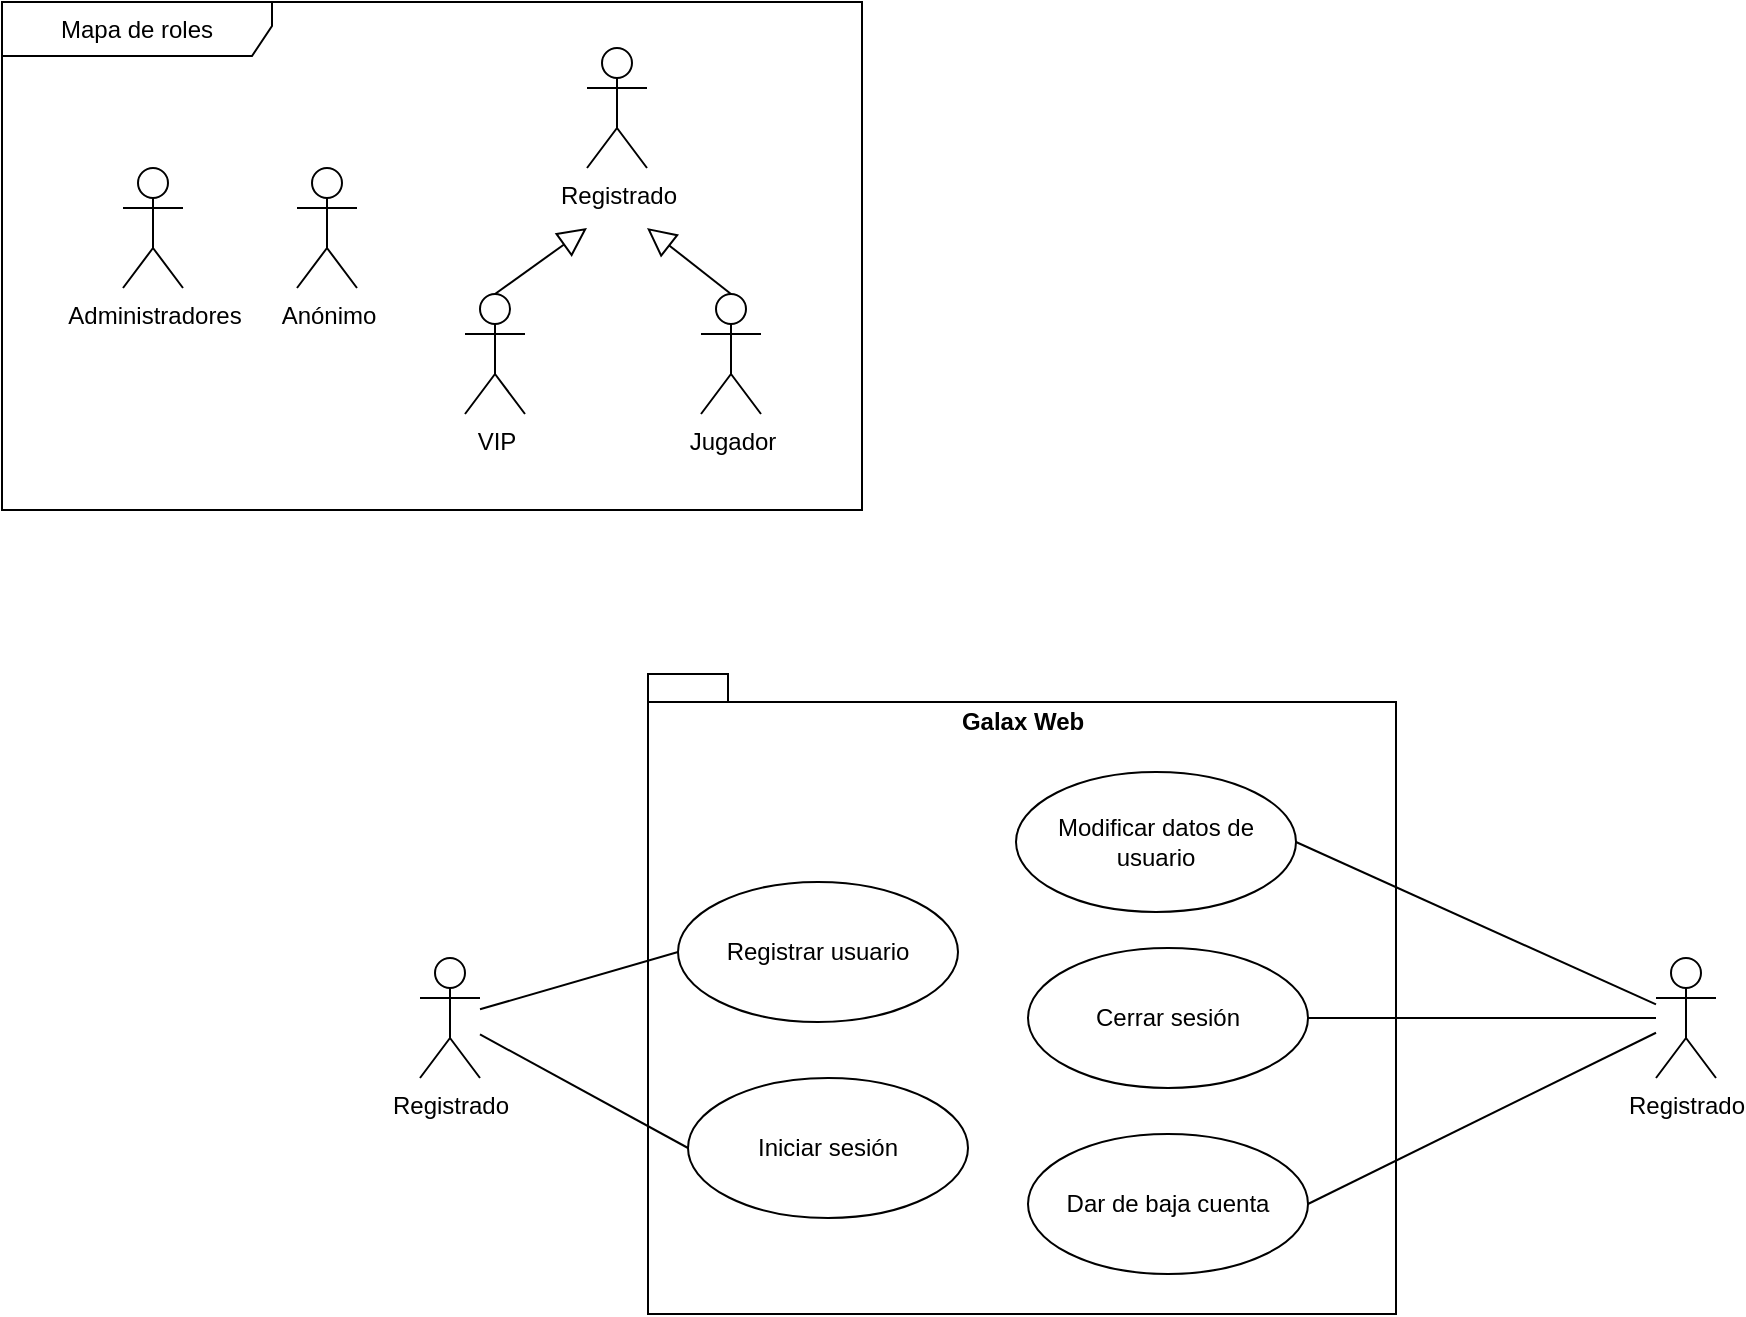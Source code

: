 <mxfile version="13.8.9-1" type="github"><diagram name="Page-1" id="13e1069c-82ec-6db2-03f1-153e76fe0fe0"><mxGraphModel dx="1550" dy="843" grid="0" gridSize="10" guides="1" tooltips="1" connect="1" arrows="1" fold="1" page="1" pageScale="1" pageWidth="1100" pageHeight="850" background="#ffffff" math="0" shadow="0"><root><mxCell id="0"/><mxCell id="1" parent="0"/><mxCell id="4e2Nd-dDY3o0AuxQQOCX-24" value="Galax Web" style="shape=folder;fontStyle=1;spacingTop=10;tabWidth=40;tabHeight=14;tabPosition=left;html=1;verticalAlign=top;" parent="1" vertex="1"><mxGeometry x="365" y="375" width="374" height="320" as="geometry"/></mxCell><mxCell id="4e2Nd-dDY3o0AuxQQOCX-1" value="Anónimo" style="shape=umlActor;verticalLabelPosition=bottom;verticalAlign=top;html=1;" parent="1" vertex="1"><mxGeometry x="189.5" y="122" width="30" height="60" as="geometry"/></mxCell><mxCell id="4e2Nd-dDY3o0AuxQQOCX-2" value="Registrado" style="shape=umlActor;verticalLabelPosition=bottom;verticalAlign=top;html=1;" parent="1" vertex="1"><mxGeometry x="334.5" y="62" width="30" height="60" as="geometry"/></mxCell><mxCell id="4e2Nd-dDY3o0AuxQQOCX-4" value="Administradores" style="shape=umlActor;verticalLabelPosition=bottom;verticalAlign=top;html=1;" parent="1" vertex="1"><mxGeometry x="102.5" y="122" width="30" height="60" as="geometry"/></mxCell><mxCell id="4e2Nd-dDY3o0AuxQQOCX-5" value="Jugador" style="shape=umlActor;verticalLabelPosition=bottom;verticalAlign=top;html=1;" parent="1" vertex="1"><mxGeometry x="391.5" y="185" width="30" height="60" as="geometry"/></mxCell><mxCell id="4e2Nd-dDY3o0AuxQQOCX-7" style="rounded=0;orthogonalLoop=1;jettySize=auto;html=1;endArrow=block;endFill=0;exitX=0.5;exitY=0;exitDx=0;exitDy=0;exitPerimeter=0;endSize=12;startSize=12;targetPerimeterSpacing=0;" parent="1" source="4e2Nd-dDY3o0AuxQQOCX-6" edge="1"><mxGeometry relative="1" as="geometry"><mxPoint x="234.5" y="212" as="sourcePoint"/><mxPoint x="334.5" y="152" as="targetPoint"/></mxGeometry></mxCell><mxCell id="4e2Nd-dDY3o0AuxQQOCX-6" value="VIP" style="shape=umlActor;verticalLabelPosition=bottom;verticalAlign=top;html=1;" parent="1" vertex="1"><mxGeometry x="273.5" y="185" width="30" height="60" as="geometry"/></mxCell><mxCell id="4e2Nd-dDY3o0AuxQQOCX-8" style="rounded=0;orthogonalLoop=1;jettySize=auto;html=1;endArrow=block;endFill=0;exitX=0.5;exitY=0;exitDx=0;exitDy=0;exitPerimeter=0;endSize=12;startSize=12;targetPerimeterSpacing=0;" parent="1" source="4e2Nd-dDY3o0AuxQQOCX-5" edge="1"><mxGeometry relative="1" as="geometry"><mxPoint x="229.5" y="242" as="sourcePoint"/><mxPoint x="364.5" y="152" as="targetPoint"/></mxGeometry></mxCell><mxCell id="4e2Nd-dDY3o0AuxQQOCX-18" style="edgeStyle=none;rounded=0;orthogonalLoop=1;jettySize=auto;html=1;entryX=1;entryY=0.5;entryDx=0;entryDy=0;startSize=12;endArrow=none;endFill=0;endSize=12;targetPerimeterSpacing=0;" parent="1" source="4e2Nd-dDY3o0AuxQQOCX-12" target="4e2Nd-dDY3o0AuxQQOCX-15" edge="1"><mxGeometry relative="1" as="geometry"/></mxCell><mxCell id="4e2Nd-dDY3o0AuxQQOCX-19" style="edgeStyle=none;rounded=0;orthogonalLoop=1;jettySize=auto;html=1;entryX=1;entryY=0.5;entryDx=0;entryDy=0;startSize=12;endArrow=none;endFill=0;endSize=12;targetPerimeterSpacing=0;" parent="1" source="4e2Nd-dDY3o0AuxQQOCX-12" target="4e2Nd-dDY3o0AuxQQOCX-17" edge="1"><mxGeometry relative="1" as="geometry"/></mxCell><mxCell id="4e2Nd-dDY3o0AuxQQOCX-20" style="edgeStyle=none;rounded=0;orthogonalLoop=1;jettySize=auto;html=1;entryX=1;entryY=0.5;entryDx=0;entryDy=0;startSize=12;endArrow=none;endFill=0;endSize=12;targetPerimeterSpacing=0;" parent="1" source="4e2Nd-dDY3o0AuxQQOCX-12" target="4e2Nd-dDY3o0AuxQQOCX-16" edge="1"><mxGeometry relative="1" as="geometry"/></mxCell><mxCell id="4e2Nd-dDY3o0AuxQQOCX-12" value="Registrado" style="shape=umlActor;verticalLabelPosition=bottom;verticalAlign=top;html=1;" parent="1" vertex="1"><mxGeometry x="869" y="517" width="30" height="60" as="geometry"/></mxCell><mxCell id="4e2Nd-dDY3o0AuxQQOCX-13" value="Registrar usuario" style="ellipse;whiteSpace=wrap;html=1;" parent="1" vertex="1"><mxGeometry x="380" y="479" width="140" height="70" as="geometry"/></mxCell><mxCell id="4e2Nd-dDY3o0AuxQQOCX-14" value="Iniciar sesión" style="ellipse;whiteSpace=wrap;html=1;" parent="1" vertex="1"><mxGeometry x="385" y="577" width="140" height="70" as="geometry"/></mxCell><mxCell id="4e2Nd-dDY3o0AuxQQOCX-15" value="Modificar datos de usuario" style="ellipse;whiteSpace=wrap;html=1;" parent="1" vertex="1"><mxGeometry x="549" y="424" width="140" height="70" as="geometry"/></mxCell><mxCell id="4e2Nd-dDY3o0AuxQQOCX-16" value="Dar de baja cuenta" style="ellipse;whiteSpace=wrap;html=1;" parent="1" vertex="1"><mxGeometry x="555" y="605" width="140" height="70" as="geometry"/></mxCell><mxCell id="4e2Nd-dDY3o0AuxQQOCX-17" value="Cerrar sesión" style="ellipse;whiteSpace=wrap;html=1;" parent="1" vertex="1"><mxGeometry x="555" y="512" width="140" height="70" as="geometry"/></mxCell><mxCell id="4e2Nd-dDY3o0AuxQQOCX-22" style="edgeStyle=none;rounded=0;orthogonalLoop=1;jettySize=auto;html=1;entryX=0;entryY=0.5;entryDx=0;entryDy=0;startSize=12;endArrow=none;endFill=0;endSize=12;targetPerimeterSpacing=0;" parent="1" source="4e2Nd-dDY3o0AuxQQOCX-21" target="4e2Nd-dDY3o0AuxQQOCX-13" edge="1"><mxGeometry relative="1" as="geometry"/></mxCell><mxCell id="4e2Nd-dDY3o0AuxQQOCX-23" style="edgeStyle=none;rounded=0;orthogonalLoop=1;jettySize=auto;html=1;entryX=0;entryY=0.5;entryDx=0;entryDy=0;startSize=12;endArrow=none;endFill=0;endSize=12;targetPerimeterSpacing=0;" parent="1" source="4e2Nd-dDY3o0AuxQQOCX-21" target="4e2Nd-dDY3o0AuxQQOCX-14" edge="1"><mxGeometry relative="1" as="geometry"/></mxCell><mxCell id="4e2Nd-dDY3o0AuxQQOCX-21" value="Registrado" style="shape=umlActor;verticalLabelPosition=bottom;verticalAlign=top;html=1;" parent="1" vertex="1"><mxGeometry x="251" y="517" width="30" height="60" as="geometry"/></mxCell><mxCell id="MxQTKwsAGOjTSMXbC4Ie-5" value="Mapa de roles" style="shape=umlFrame;whiteSpace=wrap;html=1;width=135;height=27;" vertex="1" parent="1"><mxGeometry x="42" y="39" width="430" height="254" as="geometry"/></mxCell></root></mxGraphModel></diagram></mxfile>